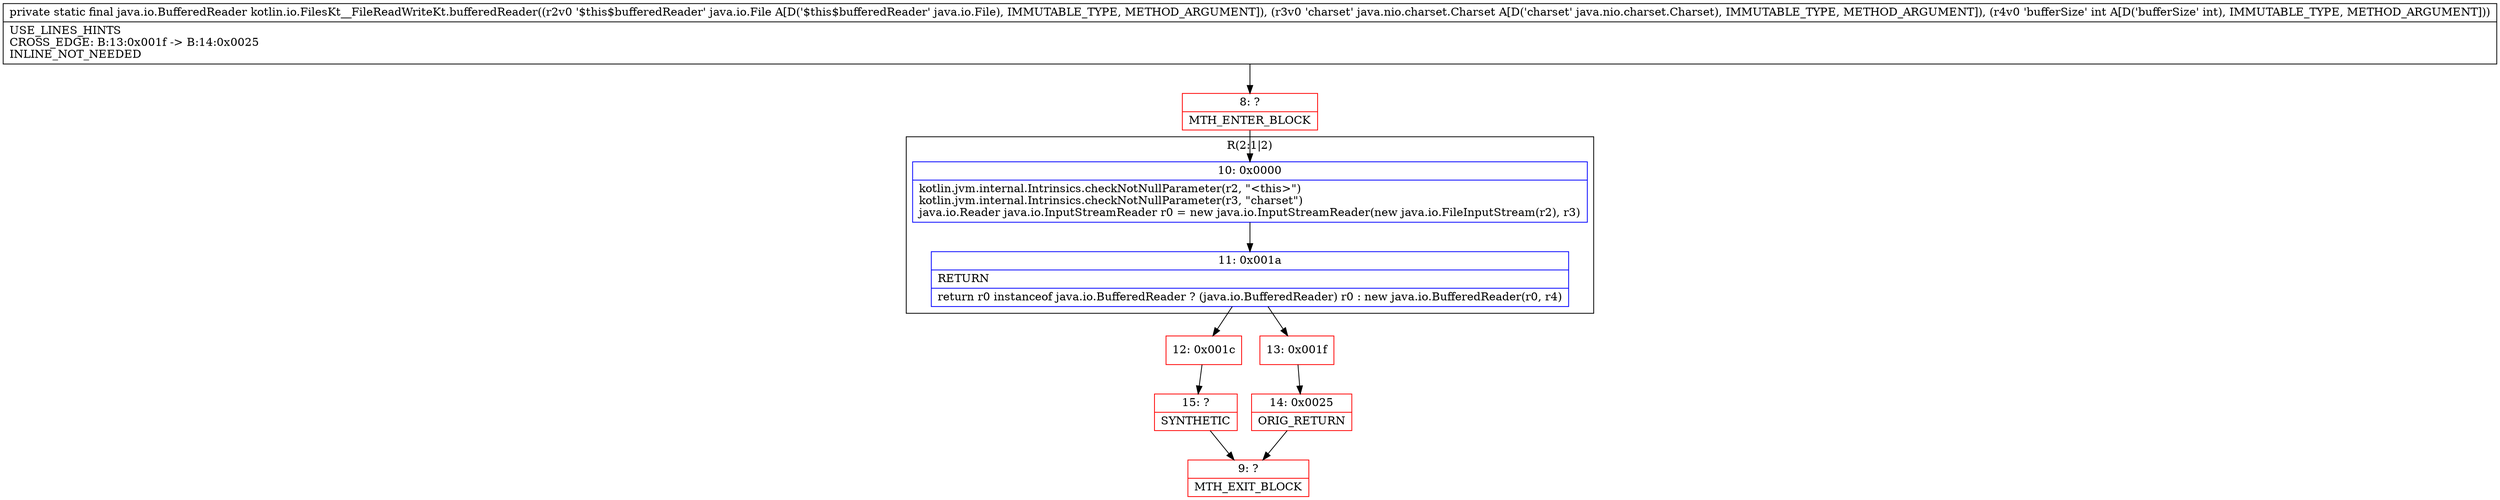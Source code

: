 digraph "CFG forkotlin.io.FilesKt__FileReadWriteKt.bufferedReader(Ljava\/io\/File;Ljava\/nio\/charset\/Charset;I)Ljava\/io\/BufferedReader;" {
subgraph cluster_Region_1078673371 {
label = "R(2:1|2)";
node [shape=record,color=blue];
Node_10 [shape=record,label="{10\:\ 0x0000|kotlin.jvm.internal.Intrinsics.checkNotNullParameter(r2, \"\<this\>\")\lkotlin.jvm.internal.Intrinsics.checkNotNullParameter(r3, \"charset\")\ljava.io.Reader java.io.InputStreamReader r0 = new java.io.InputStreamReader(new java.io.FileInputStream(r2), r3)\l}"];
Node_11 [shape=record,label="{11\:\ 0x001a|RETURN\l|return r0 instanceof java.io.BufferedReader ? (java.io.BufferedReader) r0 : new java.io.BufferedReader(r0, r4)\l}"];
}
Node_8 [shape=record,color=red,label="{8\:\ ?|MTH_ENTER_BLOCK\l}"];
Node_12 [shape=record,color=red,label="{12\:\ 0x001c}"];
Node_15 [shape=record,color=red,label="{15\:\ ?|SYNTHETIC\l}"];
Node_9 [shape=record,color=red,label="{9\:\ ?|MTH_EXIT_BLOCK\l}"];
Node_13 [shape=record,color=red,label="{13\:\ 0x001f}"];
Node_14 [shape=record,color=red,label="{14\:\ 0x0025|ORIG_RETURN\l}"];
MethodNode[shape=record,label="{private static final java.io.BufferedReader kotlin.io.FilesKt__FileReadWriteKt.bufferedReader((r2v0 '$this$bufferedReader' java.io.File A[D('$this$bufferedReader' java.io.File), IMMUTABLE_TYPE, METHOD_ARGUMENT]), (r3v0 'charset' java.nio.charset.Charset A[D('charset' java.nio.charset.Charset), IMMUTABLE_TYPE, METHOD_ARGUMENT]), (r4v0 'bufferSize' int A[D('bufferSize' int), IMMUTABLE_TYPE, METHOD_ARGUMENT]))  | USE_LINES_HINTS\lCROSS_EDGE: B:13:0x001f \-\> B:14:0x0025\lINLINE_NOT_NEEDED\l}"];
MethodNode -> Node_8;Node_10 -> Node_11;
Node_11 -> Node_12;
Node_11 -> Node_13;
Node_8 -> Node_10;
Node_12 -> Node_15;
Node_15 -> Node_9;
Node_13 -> Node_14;
Node_14 -> Node_9;
}

